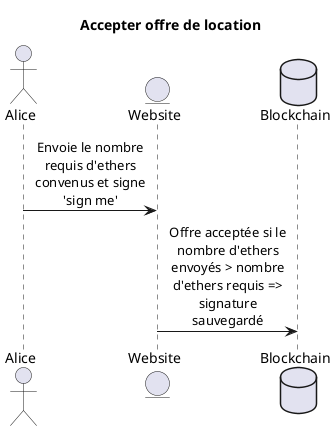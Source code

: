 @startuml accepterOffre
title **Accepter offre de location**
skinparam sequenceMessageAlign center
skinparam maxMessageSize 130
actor Alice
entity Website
database Blockchain

Alice -> Website: Envoie le nombre requis d'ethers convenus et signe 'sign me'
Website -> Blockchain:  Offre acceptée si le nombre d'ethers envoyés > nombre d'ethers requis => signature sauvegardé

@enduml